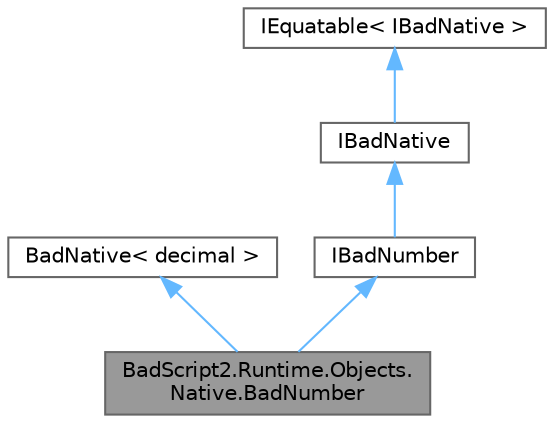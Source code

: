 digraph "BadScript2.Runtime.Objects.Native.BadNumber"
{
 // LATEX_PDF_SIZE
  bgcolor="transparent";
  edge [fontname=Helvetica,fontsize=10,labelfontname=Helvetica,labelfontsize=10];
  node [fontname=Helvetica,fontsize=10,shape=box,height=0.2,width=0.4];
  Node1 [id="Node000001",label="BadScript2.Runtime.Objects.\lNative.BadNumber",height=0.2,width=0.4,color="gray40", fillcolor="grey60", style="filled", fontcolor="black",tooltip="Implements a Native Number."];
  Node2 -> Node1 [id="edge1_Node000001_Node000002",dir="back",color="steelblue1",style="solid",tooltip=" "];
  Node2 [id="Node000002",label="BadNative\< decimal \>",height=0.2,width=0.4,color="gray40", fillcolor="white", style="filled",URL="$class_bad_script2_1_1_runtime_1_1_objects_1_1_native_1_1_bad_native.html",tooltip=" "];
  Node3 -> Node1 [id="edge2_Node000001_Node000003",dir="back",color="steelblue1",style="solid",tooltip=" "];
  Node3 [id="Node000003",label="IBadNumber",height=0.2,width=0.4,color="gray40", fillcolor="white", style="filled",URL="$interface_bad_script2_1_1_runtime_1_1_objects_1_1_native_1_1_i_bad_number.html",tooltip="Implements the Interface for Native Numbers."];
  Node4 -> Node3 [id="edge3_Node000003_Node000004",dir="back",color="steelblue1",style="solid",tooltip=" "];
  Node4 [id="Node000004",label="IBadNative",height=0.2,width=0.4,color="gray40", fillcolor="white", style="filled",URL="$interface_bad_script2_1_1_runtime_1_1_objects_1_1_native_1_1_i_bad_native.html",tooltip="Defines properties for Native Types."];
  Node5 -> Node4 [id="edge4_Node000004_Node000005",dir="back",color="steelblue1",style="solid",tooltip=" "];
  Node5 [id="Node000005",label="IEquatable\< IBadNative \>",height=0.2,width=0.4,color="gray40", fillcolor="white", style="filled",tooltip=" "];
}
